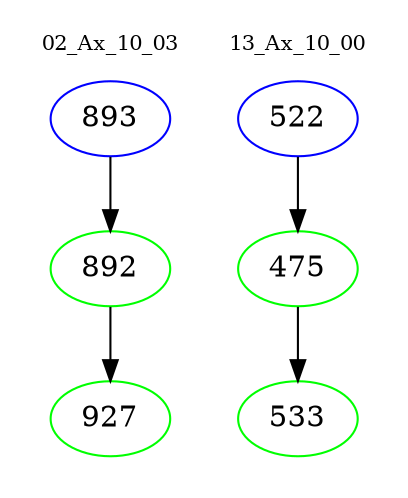 digraph{
subgraph cluster_0 {
color = white
label = "02_Ax_10_03";
fontsize=10;
T0_893 [label="893", color="blue"]
T0_893 -> T0_892 [color="black"]
T0_892 [label="892", color="green"]
T0_892 -> T0_927 [color="black"]
T0_927 [label="927", color="green"]
}
subgraph cluster_1 {
color = white
label = "13_Ax_10_00";
fontsize=10;
T1_522 [label="522", color="blue"]
T1_522 -> T1_475 [color="black"]
T1_475 [label="475", color="green"]
T1_475 -> T1_533 [color="black"]
T1_533 [label="533", color="green"]
}
}

